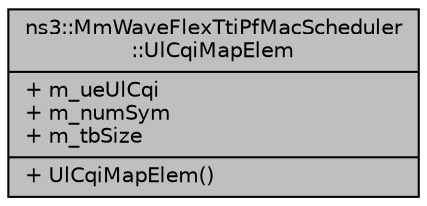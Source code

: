 digraph "ns3::MmWaveFlexTtiPfMacScheduler::UlCqiMapElem"
{
  edge [fontname="Helvetica",fontsize="10",labelfontname="Helvetica",labelfontsize="10"];
  node [fontname="Helvetica",fontsize="10",shape=record];
  Node1 [label="{ns3::MmWaveFlexTtiPfMacScheduler\l::UlCqiMapElem\n|+ m_ueUlCqi\l+ m_numSym\l+ m_tbSize\l|+ UlCqiMapElem()\l}",height=0.2,width=0.4,color="black", fillcolor="grey75", style="filled", fontcolor="black"];
}

